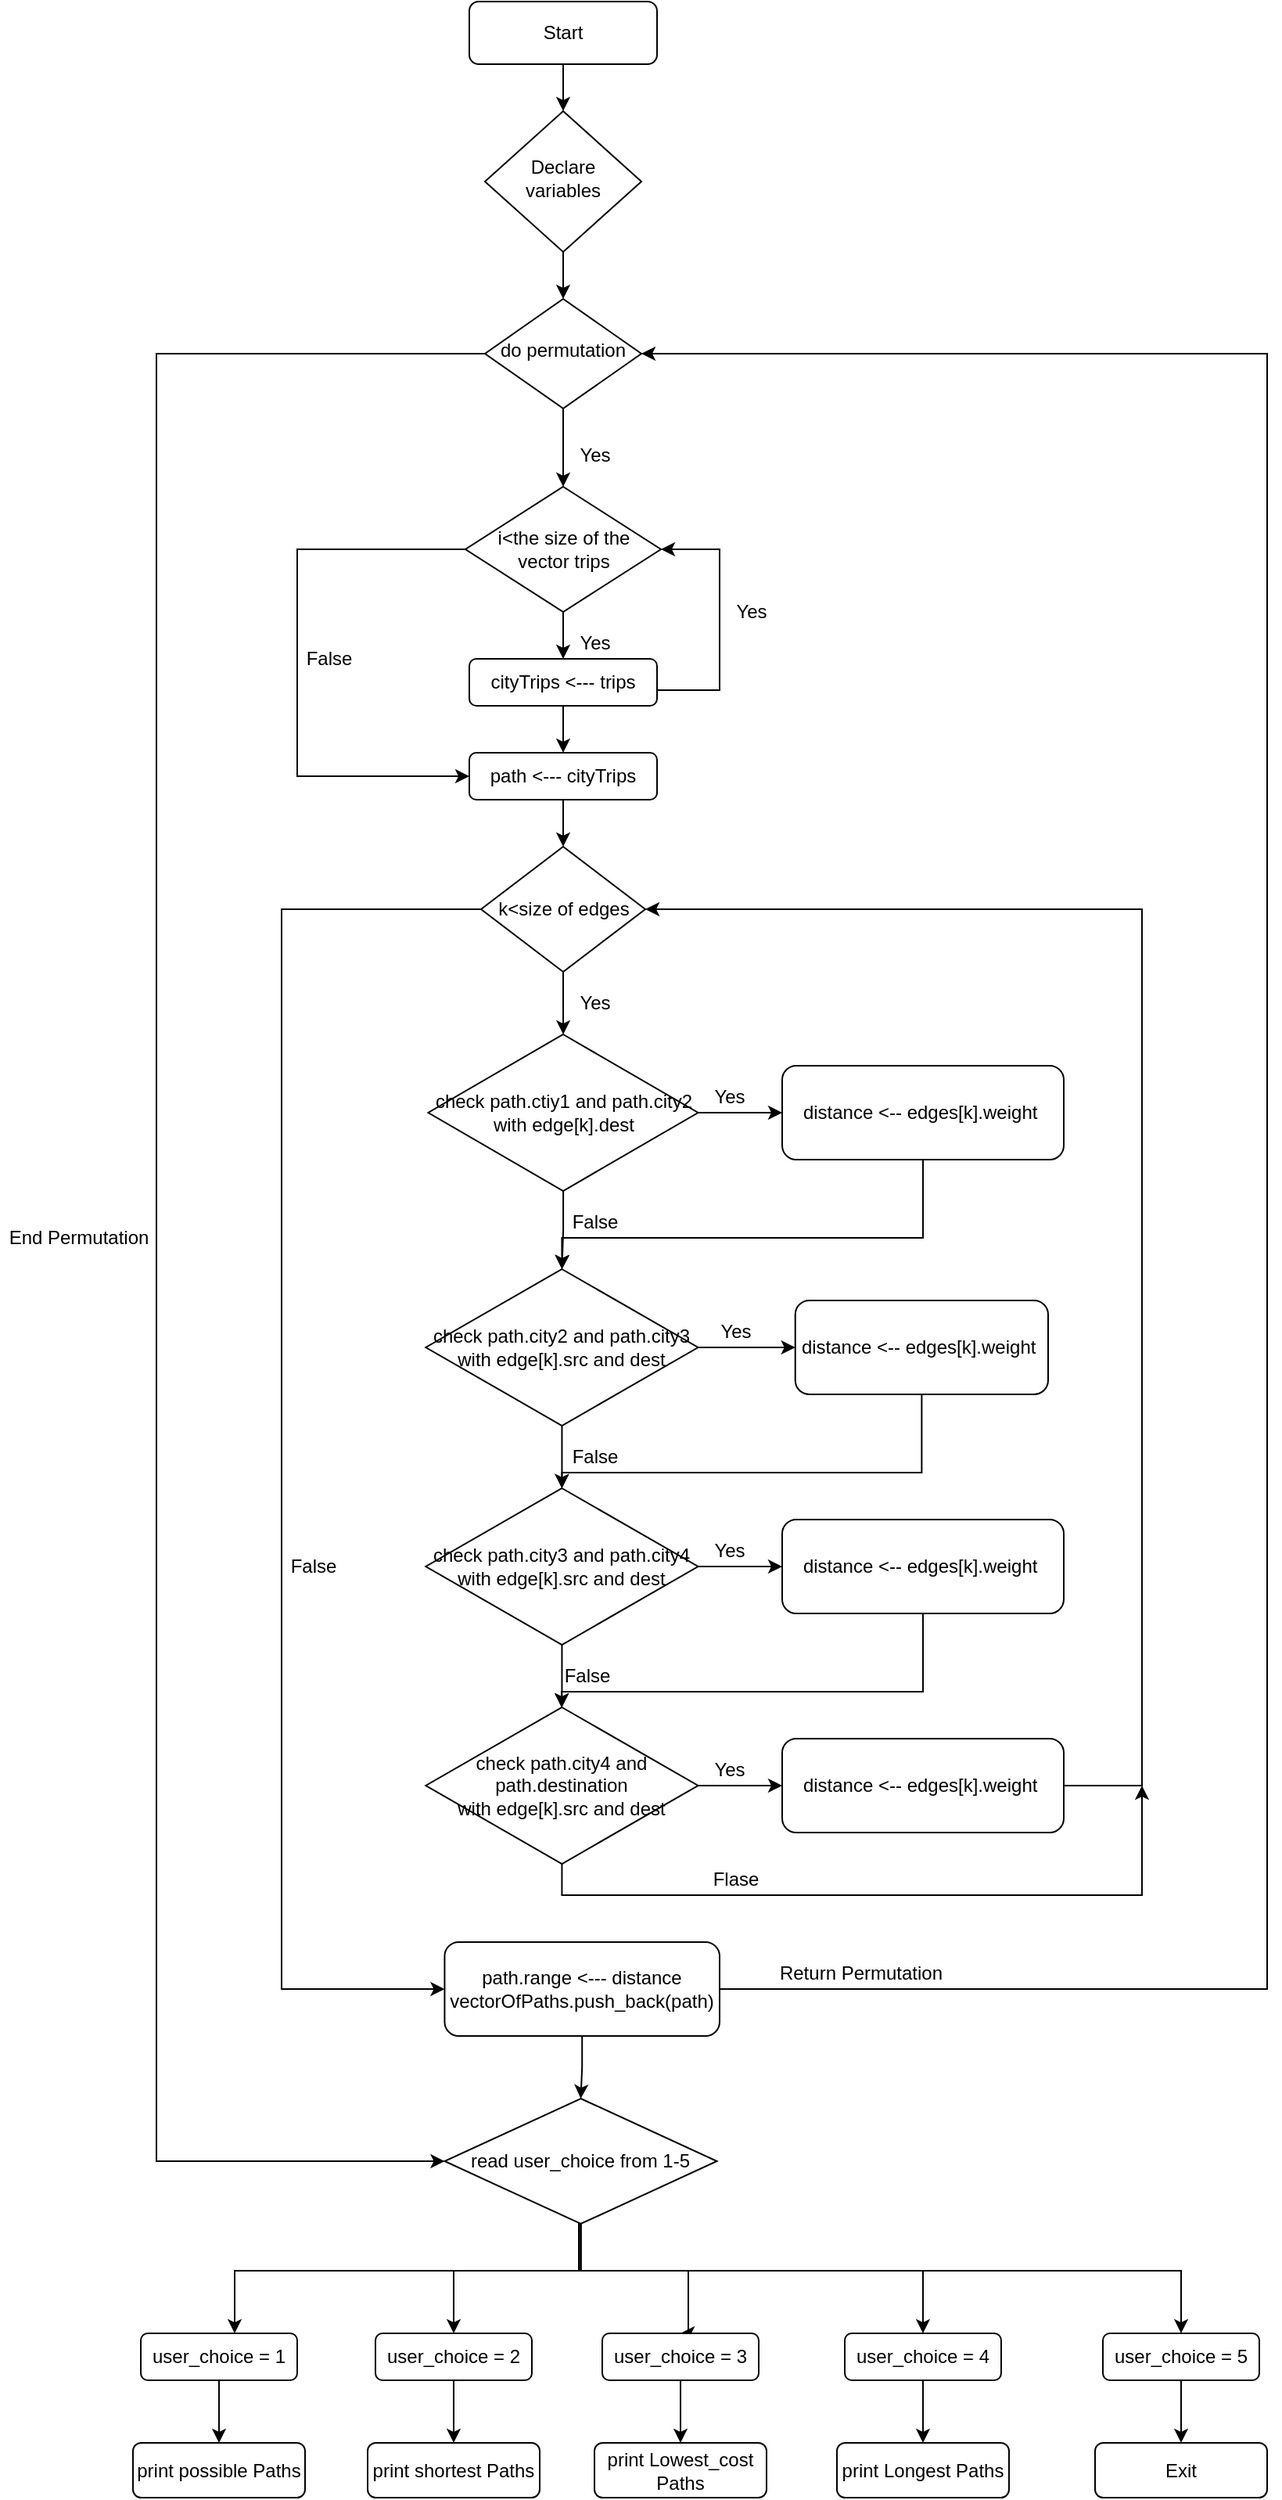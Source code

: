 <mxfile version="19.0.0" type="github">
  <diagram id="C5RBs43oDa-KdzZeNtuy" name="Page-1">
    <mxGraphModel dx="2863" dy="688" grid="1" gridSize="10" guides="1" tooltips="1" connect="1" arrows="1" fold="1" page="1" pageScale="1" pageWidth="1654" pageHeight="2336" math="0" shadow="0">
      <root>
        <mxCell id="WIyWlLk6GJQsqaUBKTNV-0" />
        <mxCell id="WIyWlLk6GJQsqaUBKTNV-1" parent="WIyWlLk6GJQsqaUBKTNV-0" />
        <mxCell id="gWwmhCXaa1j1dM9HE-X0-133" value="" style="edgeStyle=orthogonalEdgeStyle;rounded=0;orthogonalLoop=1;jettySize=auto;html=1;" edge="1" parent="WIyWlLk6GJQsqaUBKTNV-1" source="WIyWlLk6GJQsqaUBKTNV-3" target="WIyWlLk6GJQsqaUBKTNV-6">
          <mxGeometry relative="1" as="geometry" />
        </mxCell>
        <mxCell id="WIyWlLk6GJQsqaUBKTNV-3" value="Start" style="rounded=1;whiteSpace=wrap;html=1;fontSize=12;glass=0;strokeWidth=1;shadow=0;" parent="WIyWlLk6GJQsqaUBKTNV-1" vertex="1">
          <mxGeometry x="160" y="100" width="120" height="40" as="geometry" />
        </mxCell>
        <mxCell id="gWwmhCXaa1j1dM9HE-X0-2" value="" style="edgeStyle=orthogonalEdgeStyle;rounded=0;orthogonalLoop=1;jettySize=auto;html=1;" edge="1" parent="WIyWlLk6GJQsqaUBKTNV-1" source="WIyWlLk6GJQsqaUBKTNV-6" target="WIyWlLk6GJQsqaUBKTNV-10">
          <mxGeometry relative="1" as="geometry" />
        </mxCell>
        <mxCell id="WIyWlLk6GJQsqaUBKTNV-6" value="Declare variables" style="rhombus;whiteSpace=wrap;html=1;shadow=0;fontFamily=Helvetica;fontSize=12;align=center;strokeWidth=1;spacing=6;spacingTop=-4;" parent="WIyWlLk6GJQsqaUBKTNV-1" vertex="1">
          <mxGeometry x="170" y="170" width="100" height="90" as="geometry" />
        </mxCell>
        <mxCell id="gWwmhCXaa1j1dM9HE-X0-4" value="" style="edgeStyle=orthogonalEdgeStyle;rounded=0;orthogonalLoop=1;jettySize=auto;html=1;" edge="1" parent="WIyWlLk6GJQsqaUBKTNV-1" source="WIyWlLk6GJQsqaUBKTNV-10" target="gWwmhCXaa1j1dM9HE-X0-10">
          <mxGeometry relative="1" as="geometry">
            <mxPoint x="220" y="440" as="targetPoint" />
          </mxGeometry>
        </mxCell>
        <mxCell id="gWwmhCXaa1j1dM9HE-X0-96" style="edgeStyle=orthogonalEdgeStyle;rounded=0;orthogonalLoop=1;jettySize=auto;html=1;exitX=0;exitY=0.5;exitDx=0;exitDy=0;entryX=0;entryY=0.5;entryDx=0;entryDy=0;" edge="1" parent="WIyWlLk6GJQsqaUBKTNV-1" source="WIyWlLk6GJQsqaUBKTNV-10" target="gWwmhCXaa1j1dM9HE-X0-68">
          <mxGeometry relative="1" as="geometry">
            <Array as="points">
              <mxPoint x="-40" y="325" />
              <mxPoint x="-40" y="1480" />
            </Array>
          </mxGeometry>
        </mxCell>
        <mxCell id="WIyWlLk6GJQsqaUBKTNV-10" value="do permutation" style="rhombus;whiteSpace=wrap;html=1;shadow=0;fontFamily=Helvetica;fontSize=12;align=center;strokeWidth=1;spacing=6;spacingTop=-4;" parent="WIyWlLk6GJQsqaUBKTNV-1" vertex="1">
          <mxGeometry x="170" y="290" width="100" height="70" as="geometry" />
        </mxCell>
        <mxCell id="gWwmhCXaa1j1dM9HE-X0-5" value="Yes" style="text;html=1;align=center;verticalAlign=middle;resizable=0;points=[];autosize=1;strokeColor=none;fillColor=none;" vertex="1" parent="WIyWlLk6GJQsqaUBKTNV-1">
          <mxGeometry x="220" y="380" width="40" height="20" as="geometry" />
        </mxCell>
        <mxCell id="gWwmhCXaa1j1dM9HE-X0-18" value="" style="edgeStyle=orthogonalEdgeStyle;rounded=0;orthogonalLoop=1;jettySize=auto;html=1;" edge="1" parent="WIyWlLk6GJQsqaUBKTNV-1" source="gWwmhCXaa1j1dM9HE-X0-10" target="gWwmhCXaa1j1dM9HE-X0-17">
          <mxGeometry relative="1" as="geometry" />
        </mxCell>
        <mxCell id="gWwmhCXaa1j1dM9HE-X0-37" style="edgeStyle=orthogonalEdgeStyle;rounded=0;orthogonalLoop=1;jettySize=auto;html=1;exitX=0;exitY=0.5;exitDx=0;exitDy=0;entryX=0;entryY=0.5;entryDx=0;entryDy=0;" edge="1" parent="WIyWlLk6GJQsqaUBKTNV-1" source="gWwmhCXaa1j1dM9HE-X0-10" target="gWwmhCXaa1j1dM9HE-X0-19">
          <mxGeometry relative="1" as="geometry">
            <Array as="points">
              <mxPoint x="50" y="450" />
              <mxPoint x="50" y="595" />
            </Array>
          </mxGeometry>
        </mxCell>
        <mxCell id="gWwmhCXaa1j1dM9HE-X0-10" value="&lt;span style=&quot;&quot;&gt;i&amp;lt;the size of the &lt;br&gt;vector trips&lt;/span&gt;" style="rhombus;whiteSpace=wrap;html=1;" vertex="1" parent="WIyWlLk6GJQsqaUBKTNV-1">
          <mxGeometry x="157.5" y="410" width="125" height="80" as="geometry" />
        </mxCell>
        <mxCell id="gWwmhCXaa1j1dM9HE-X0-20" value="" style="edgeStyle=orthogonalEdgeStyle;rounded=0;orthogonalLoop=1;jettySize=auto;html=1;" edge="1" parent="WIyWlLk6GJQsqaUBKTNV-1" source="gWwmhCXaa1j1dM9HE-X0-17" target="gWwmhCXaa1j1dM9HE-X0-19">
          <mxGeometry relative="1" as="geometry" />
        </mxCell>
        <mxCell id="gWwmhCXaa1j1dM9HE-X0-47" style="edgeStyle=orthogonalEdgeStyle;rounded=0;orthogonalLoop=1;jettySize=auto;html=1;entryX=1;entryY=0.5;entryDx=0;entryDy=0;" edge="1" parent="WIyWlLk6GJQsqaUBKTNV-1" source="gWwmhCXaa1j1dM9HE-X0-17" target="gWwmhCXaa1j1dM9HE-X0-10">
          <mxGeometry relative="1" as="geometry">
            <Array as="points">
              <mxPoint x="320" y="540" />
              <mxPoint x="320" y="450" />
            </Array>
          </mxGeometry>
        </mxCell>
        <mxCell id="gWwmhCXaa1j1dM9HE-X0-17" value="&lt;span style=&quot;&quot;&gt;cityTrips &amp;lt;--- trips&lt;/span&gt;" style="rounded=1;whiteSpace=wrap;html=1;" vertex="1" parent="WIyWlLk6GJQsqaUBKTNV-1">
          <mxGeometry x="160" y="520" width="120" height="30" as="geometry" />
        </mxCell>
        <mxCell id="gWwmhCXaa1j1dM9HE-X0-34" value="" style="edgeStyle=orthogonalEdgeStyle;rounded=0;orthogonalLoop=1;jettySize=auto;html=1;" edge="1" parent="WIyWlLk6GJQsqaUBKTNV-1" source="gWwmhCXaa1j1dM9HE-X0-19" target="gWwmhCXaa1j1dM9HE-X0-32">
          <mxGeometry relative="1" as="geometry" />
        </mxCell>
        <mxCell id="gWwmhCXaa1j1dM9HE-X0-19" value="path &amp;lt;--- cityTrips" style="rounded=1;whiteSpace=wrap;html=1;" vertex="1" parent="WIyWlLk6GJQsqaUBKTNV-1">
          <mxGeometry x="160" y="580" width="120" height="30" as="geometry" />
        </mxCell>
        <mxCell id="gWwmhCXaa1j1dM9HE-X0-41" value="" style="edgeStyle=orthogonalEdgeStyle;rounded=0;orthogonalLoop=1;jettySize=auto;html=1;" edge="1" parent="WIyWlLk6GJQsqaUBKTNV-1" source="gWwmhCXaa1j1dM9HE-X0-32" target="gWwmhCXaa1j1dM9HE-X0-40">
          <mxGeometry relative="1" as="geometry" />
        </mxCell>
        <mxCell id="gWwmhCXaa1j1dM9HE-X0-91" style="edgeStyle=orthogonalEdgeStyle;rounded=0;orthogonalLoop=1;jettySize=auto;html=1;entryX=0;entryY=0.5;entryDx=0;entryDy=0;" edge="1" parent="WIyWlLk6GJQsqaUBKTNV-1" source="gWwmhCXaa1j1dM9HE-X0-32" target="gWwmhCXaa1j1dM9HE-X0-74">
          <mxGeometry relative="1" as="geometry">
            <Array as="points">
              <mxPoint x="40" y="680" />
              <mxPoint x="40" y="1370" />
            </Array>
          </mxGeometry>
        </mxCell>
        <mxCell id="gWwmhCXaa1j1dM9HE-X0-32" value="k&amp;lt;size of edges" style="rhombus;whiteSpace=wrap;html=1;" vertex="1" parent="WIyWlLk6GJQsqaUBKTNV-1">
          <mxGeometry x="167.5" y="640" width="105" height="80" as="geometry" />
        </mxCell>
        <mxCell id="gWwmhCXaa1j1dM9HE-X0-38" value="False" style="text;html=1;align=center;verticalAlign=middle;resizable=0;points=[];autosize=1;strokeColor=none;fillColor=none;" vertex="1" parent="WIyWlLk6GJQsqaUBKTNV-1">
          <mxGeometry x="50" y="510" width="40" height="20" as="geometry" />
        </mxCell>
        <mxCell id="gWwmhCXaa1j1dM9HE-X0-39" value="Yes" style="text;html=1;align=center;verticalAlign=middle;resizable=0;points=[];autosize=1;strokeColor=none;fillColor=none;" vertex="1" parent="WIyWlLk6GJQsqaUBKTNV-1">
          <mxGeometry x="220" y="500" width="40" height="20" as="geometry" />
        </mxCell>
        <mxCell id="gWwmhCXaa1j1dM9HE-X0-43" value="" style="edgeStyle=orthogonalEdgeStyle;rounded=0;orthogonalLoop=1;jettySize=auto;html=1;" edge="1" parent="WIyWlLk6GJQsqaUBKTNV-1" source="gWwmhCXaa1j1dM9HE-X0-40" target="gWwmhCXaa1j1dM9HE-X0-42">
          <mxGeometry relative="1" as="geometry" />
        </mxCell>
        <mxCell id="gWwmhCXaa1j1dM9HE-X0-50" value="" style="edgeStyle=orthogonalEdgeStyle;rounded=0;orthogonalLoop=1;jettySize=auto;html=1;" edge="1" parent="WIyWlLk6GJQsqaUBKTNV-1" source="gWwmhCXaa1j1dM9HE-X0-40" target="gWwmhCXaa1j1dM9HE-X0-49">
          <mxGeometry relative="1" as="geometry" />
        </mxCell>
        <mxCell id="gWwmhCXaa1j1dM9HE-X0-40" value="check path.ctiy1 and path.city2&lt;br&gt;with edge[k].dest" style="rhombus;whiteSpace=wrap;html=1;" vertex="1" parent="WIyWlLk6GJQsqaUBKTNV-1">
          <mxGeometry x="133.75" y="760" width="172.5" height="100" as="geometry" />
        </mxCell>
        <mxCell id="gWwmhCXaa1j1dM9HE-X0-85" style="edgeStyle=orthogonalEdgeStyle;rounded=0;orthogonalLoop=1;jettySize=auto;html=1;entryX=0.5;entryY=0;entryDx=0;entryDy=0;" edge="1" parent="WIyWlLk6GJQsqaUBKTNV-1" source="gWwmhCXaa1j1dM9HE-X0-42" target="gWwmhCXaa1j1dM9HE-X0-49">
          <mxGeometry relative="1" as="geometry">
            <Array as="points">
              <mxPoint x="450" y="890" />
              <mxPoint x="219" y="890" />
            </Array>
          </mxGeometry>
        </mxCell>
        <mxCell id="gWwmhCXaa1j1dM9HE-X0-42" value="distance &amp;lt;--&amp;nbsp;edges[k].weight&amp;nbsp;" style="rounded=1;whiteSpace=wrap;html=1;" vertex="1" parent="WIyWlLk6GJQsqaUBKTNV-1">
          <mxGeometry x="360" y="780" width="180" height="60" as="geometry" />
        </mxCell>
        <mxCell id="gWwmhCXaa1j1dM9HE-X0-48" value="Yes" style="text;html=1;align=center;verticalAlign=middle;resizable=0;points=[];autosize=1;strokeColor=none;fillColor=none;" vertex="1" parent="WIyWlLk6GJQsqaUBKTNV-1">
          <mxGeometry x="320" y="480" width="40" height="20" as="geometry" />
        </mxCell>
        <mxCell id="gWwmhCXaa1j1dM9HE-X0-52" value="" style="edgeStyle=orthogonalEdgeStyle;rounded=0;orthogonalLoop=1;jettySize=auto;html=1;" edge="1" parent="WIyWlLk6GJQsqaUBKTNV-1" source="gWwmhCXaa1j1dM9HE-X0-49" target="gWwmhCXaa1j1dM9HE-X0-51">
          <mxGeometry relative="1" as="geometry" />
        </mxCell>
        <mxCell id="gWwmhCXaa1j1dM9HE-X0-57" value="" style="edgeStyle=orthogonalEdgeStyle;rounded=0;orthogonalLoop=1;jettySize=auto;html=1;" edge="1" parent="WIyWlLk6GJQsqaUBKTNV-1" source="gWwmhCXaa1j1dM9HE-X0-49" target="gWwmhCXaa1j1dM9HE-X0-56">
          <mxGeometry relative="1" as="geometry" />
        </mxCell>
        <mxCell id="gWwmhCXaa1j1dM9HE-X0-49" value="check path.city2 and path.city3&lt;br&gt;with edge[k].src and dest" style="rhombus;whiteSpace=wrap;html=1;" vertex="1" parent="WIyWlLk6GJQsqaUBKTNV-1">
          <mxGeometry x="132.19" y="910" width="174.06" height="100" as="geometry" />
        </mxCell>
        <mxCell id="gWwmhCXaa1j1dM9HE-X0-86" style="edgeStyle=orthogonalEdgeStyle;rounded=0;orthogonalLoop=1;jettySize=auto;html=1;entryX=0.5;entryY=0;entryDx=0;entryDy=0;" edge="1" parent="WIyWlLk6GJQsqaUBKTNV-1" source="gWwmhCXaa1j1dM9HE-X0-51" target="gWwmhCXaa1j1dM9HE-X0-56">
          <mxGeometry relative="1" as="geometry">
            <Array as="points">
              <mxPoint x="449" y="1040" />
              <mxPoint x="219" y="1040" />
            </Array>
          </mxGeometry>
        </mxCell>
        <mxCell id="gWwmhCXaa1j1dM9HE-X0-51" value="&lt;span style=&quot;&quot;&gt;distance &amp;lt;--&amp;nbsp;edges[k].weight&amp;nbsp;&lt;/span&gt;" style="rounded=1;whiteSpace=wrap;html=1;" vertex="1" parent="WIyWlLk6GJQsqaUBKTNV-1">
          <mxGeometry x="368.36" y="930" width="161.64" height="60" as="geometry" />
        </mxCell>
        <mxCell id="gWwmhCXaa1j1dM9HE-X0-54" value="Yes" style="text;html=1;align=center;verticalAlign=middle;resizable=0;points=[];autosize=1;strokeColor=none;fillColor=none;" vertex="1" parent="WIyWlLk6GJQsqaUBKTNV-1">
          <mxGeometry x="306.25" y="790" width="40" height="20" as="geometry" />
        </mxCell>
        <mxCell id="gWwmhCXaa1j1dM9HE-X0-55" value="Yes" style="text;html=1;align=center;verticalAlign=middle;resizable=0;points=[];autosize=1;strokeColor=none;fillColor=none;" vertex="1" parent="WIyWlLk6GJQsqaUBKTNV-1">
          <mxGeometry x="310" y="940" width="40" height="20" as="geometry" />
        </mxCell>
        <mxCell id="gWwmhCXaa1j1dM9HE-X0-61" value="" style="edgeStyle=orthogonalEdgeStyle;rounded=0;orthogonalLoop=1;jettySize=auto;html=1;" edge="1" parent="WIyWlLk6GJQsqaUBKTNV-1" source="gWwmhCXaa1j1dM9HE-X0-56" target="gWwmhCXaa1j1dM9HE-X0-60">
          <mxGeometry relative="1" as="geometry" />
        </mxCell>
        <mxCell id="gWwmhCXaa1j1dM9HE-X0-64" value="" style="edgeStyle=orthogonalEdgeStyle;rounded=0;orthogonalLoop=1;jettySize=auto;html=1;" edge="1" parent="WIyWlLk6GJQsqaUBKTNV-1" source="gWwmhCXaa1j1dM9HE-X0-56" target="gWwmhCXaa1j1dM9HE-X0-63">
          <mxGeometry relative="1" as="geometry" />
        </mxCell>
        <mxCell id="gWwmhCXaa1j1dM9HE-X0-56" value="check path.city3 and path.city4&lt;br&gt;with edge[k].src and dest" style="rhombus;whiteSpace=wrap;html=1;" vertex="1" parent="WIyWlLk6GJQsqaUBKTNV-1">
          <mxGeometry x="132.19" y="1050" width="174.06" height="100" as="geometry" />
        </mxCell>
        <mxCell id="gWwmhCXaa1j1dM9HE-X0-89" style="edgeStyle=orthogonalEdgeStyle;rounded=0;orthogonalLoop=1;jettySize=auto;html=1;" edge="1" parent="WIyWlLk6GJQsqaUBKTNV-1" source="gWwmhCXaa1j1dM9HE-X0-60" target="gWwmhCXaa1j1dM9HE-X0-63">
          <mxGeometry relative="1" as="geometry">
            <Array as="points">
              <mxPoint x="450" y="1180" />
              <mxPoint x="219" y="1180" />
            </Array>
          </mxGeometry>
        </mxCell>
        <mxCell id="gWwmhCXaa1j1dM9HE-X0-60" value="&lt;span style=&quot;&quot;&gt;distance &amp;lt;--&amp;nbsp;edges[k].weight&amp;nbsp;&lt;/span&gt;" style="rounded=1;whiteSpace=wrap;html=1;" vertex="1" parent="WIyWlLk6GJQsqaUBKTNV-1">
          <mxGeometry x="360" y="1070" width="180" height="60" as="geometry" />
        </mxCell>
        <mxCell id="gWwmhCXaa1j1dM9HE-X0-62" value="Yes" style="text;html=1;align=center;verticalAlign=middle;resizable=0;points=[];autosize=1;strokeColor=none;fillColor=none;" vertex="1" parent="WIyWlLk6GJQsqaUBKTNV-1">
          <mxGeometry x="306.25" y="1080" width="40" height="20" as="geometry" />
        </mxCell>
        <mxCell id="gWwmhCXaa1j1dM9HE-X0-66" value="" style="edgeStyle=orthogonalEdgeStyle;rounded=0;orthogonalLoop=1;jettySize=auto;html=1;" edge="1" parent="WIyWlLk6GJQsqaUBKTNV-1" source="gWwmhCXaa1j1dM9HE-X0-63" target="gWwmhCXaa1j1dM9HE-X0-65">
          <mxGeometry relative="1" as="geometry" />
        </mxCell>
        <mxCell id="gWwmhCXaa1j1dM9HE-X0-129" style="edgeStyle=orthogonalEdgeStyle;rounded=0;orthogonalLoop=1;jettySize=auto;html=1;exitX=0.5;exitY=1;exitDx=0;exitDy=0;" edge="1" parent="WIyWlLk6GJQsqaUBKTNV-1" source="gWwmhCXaa1j1dM9HE-X0-63">
          <mxGeometry relative="1" as="geometry">
            <mxPoint x="590" y="1240" as="targetPoint" />
            <Array as="points">
              <mxPoint x="219" y="1310" />
              <mxPoint x="590" y="1310" />
            </Array>
          </mxGeometry>
        </mxCell>
        <mxCell id="gWwmhCXaa1j1dM9HE-X0-63" value="check path.city4 and path.destination&lt;br&gt;with edge[k].src and dest" style="rhombus;whiteSpace=wrap;html=1;" vertex="1" parent="WIyWlLk6GJQsqaUBKTNV-1">
          <mxGeometry x="132.19" y="1190" width="174.06" height="100" as="geometry" />
        </mxCell>
        <mxCell id="gWwmhCXaa1j1dM9HE-X0-90" style="edgeStyle=orthogonalEdgeStyle;rounded=0;orthogonalLoop=1;jettySize=auto;html=1;entryX=1;entryY=0.5;entryDx=0;entryDy=0;" edge="1" parent="WIyWlLk6GJQsqaUBKTNV-1" source="gWwmhCXaa1j1dM9HE-X0-65" target="gWwmhCXaa1j1dM9HE-X0-32">
          <mxGeometry relative="1" as="geometry">
            <Array as="points">
              <mxPoint x="590" y="1240" />
              <mxPoint x="590" y="680" />
            </Array>
          </mxGeometry>
        </mxCell>
        <mxCell id="gWwmhCXaa1j1dM9HE-X0-65" value="&lt;span style=&quot;&quot;&gt;distance &amp;lt;--&amp;nbsp;edges[k].weight&amp;nbsp;&lt;/span&gt;" style="rounded=1;whiteSpace=wrap;html=1;" vertex="1" parent="WIyWlLk6GJQsqaUBKTNV-1">
          <mxGeometry x="360" y="1210" width="180" height="60" as="geometry" />
        </mxCell>
        <mxCell id="gWwmhCXaa1j1dM9HE-X0-67" value="Yes" style="text;html=1;align=center;verticalAlign=middle;resizable=0;points=[];autosize=1;strokeColor=none;fillColor=none;" vertex="1" parent="WIyWlLk6GJQsqaUBKTNV-1">
          <mxGeometry x="306.25" y="1220" width="40" height="20" as="geometry" />
        </mxCell>
        <mxCell id="gWwmhCXaa1j1dM9HE-X0-100" style="edgeStyle=orthogonalEdgeStyle;rounded=0;orthogonalLoop=1;jettySize=auto;html=1;" edge="1" parent="WIyWlLk6GJQsqaUBKTNV-1" source="gWwmhCXaa1j1dM9HE-X0-68">
          <mxGeometry relative="1" as="geometry">
            <mxPoint x="10" y="1590" as="targetPoint" />
            <Array as="points">
              <mxPoint x="231" y="1550" />
              <mxPoint x="10" y="1550" />
            </Array>
          </mxGeometry>
        </mxCell>
        <mxCell id="gWwmhCXaa1j1dM9HE-X0-107" style="edgeStyle=orthogonalEdgeStyle;rounded=0;orthogonalLoop=1;jettySize=auto;html=1;entryX=0.5;entryY=0;entryDx=0;entryDy=0;" edge="1" parent="WIyWlLk6GJQsqaUBKTNV-1" source="gWwmhCXaa1j1dM9HE-X0-68" target="gWwmhCXaa1j1dM9HE-X0-104">
          <mxGeometry relative="1" as="geometry">
            <Array as="points">
              <mxPoint x="230" y="1550" />
              <mxPoint x="150" y="1550" />
            </Array>
          </mxGeometry>
        </mxCell>
        <mxCell id="gWwmhCXaa1j1dM9HE-X0-113" style="edgeStyle=orthogonalEdgeStyle;rounded=0;orthogonalLoop=1;jettySize=auto;html=1;entryX=0.5;entryY=0;entryDx=0;entryDy=0;" edge="1" parent="WIyWlLk6GJQsqaUBKTNV-1" source="gWwmhCXaa1j1dM9HE-X0-68" target="gWwmhCXaa1j1dM9HE-X0-110">
          <mxGeometry relative="1" as="geometry">
            <Array as="points">
              <mxPoint x="231" y="1550" />
              <mxPoint x="300" y="1550" />
              <mxPoint x="300" y="1590" />
            </Array>
          </mxGeometry>
        </mxCell>
        <mxCell id="gWwmhCXaa1j1dM9HE-X0-116" style="edgeStyle=orthogonalEdgeStyle;rounded=0;orthogonalLoop=1;jettySize=auto;html=1;entryX=0.5;entryY=0;entryDx=0;entryDy=0;" edge="1" parent="WIyWlLk6GJQsqaUBKTNV-1" source="gWwmhCXaa1j1dM9HE-X0-68" target="gWwmhCXaa1j1dM9HE-X0-115">
          <mxGeometry relative="1" as="geometry">
            <Array as="points">
              <mxPoint x="231" y="1550" />
              <mxPoint x="450" y="1550" />
            </Array>
          </mxGeometry>
        </mxCell>
        <mxCell id="gWwmhCXaa1j1dM9HE-X0-120" style="edgeStyle=orthogonalEdgeStyle;rounded=0;orthogonalLoop=1;jettySize=auto;html=1;entryX=0.5;entryY=0;entryDx=0;entryDy=0;" edge="1" parent="WIyWlLk6GJQsqaUBKTNV-1" source="gWwmhCXaa1j1dM9HE-X0-68" target="gWwmhCXaa1j1dM9HE-X0-119">
          <mxGeometry relative="1" as="geometry">
            <Array as="points">
              <mxPoint x="230" y="1550" />
              <mxPoint x="615" y="1550" />
            </Array>
          </mxGeometry>
        </mxCell>
        <mxCell id="gWwmhCXaa1j1dM9HE-X0-68" value="read user_choice from 1-5" style="rhombus;whiteSpace=wrap;html=1;" vertex="1" parent="WIyWlLk6GJQsqaUBKTNV-1">
          <mxGeometry x="144.22" y="1440" width="174.06" height="80" as="geometry" />
        </mxCell>
        <mxCell id="gWwmhCXaa1j1dM9HE-X0-73" value="False" style="text;html=1;align=center;verticalAlign=middle;resizable=0;points=[];autosize=1;strokeColor=none;fillColor=none;" vertex="1" parent="WIyWlLk6GJQsqaUBKTNV-1">
          <mxGeometry x="40" y="1090" width="40" height="20" as="geometry" />
        </mxCell>
        <mxCell id="gWwmhCXaa1j1dM9HE-X0-94" style="edgeStyle=orthogonalEdgeStyle;rounded=0;orthogonalLoop=1;jettySize=auto;html=1;entryX=1;entryY=0.5;entryDx=0;entryDy=0;" edge="1" parent="WIyWlLk6GJQsqaUBKTNV-1" source="gWwmhCXaa1j1dM9HE-X0-74" target="WIyWlLk6GJQsqaUBKTNV-10">
          <mxGeometry relative="1" as="geometry">
            <Array as="points">
              <mxPoint x="670" y="1370" />
              <mxPoint x="670" y="325" />
            </Array>
          </mxGeometry>
        </mxCell>
        <mxCell id="gWwmhCXaa1j1dM9HE-X0-131" value="" style="edgeStyle=orthogonalEdgeStyle;rounded=0;orthogonalLoop=1;jettySize=auto;html=1;" edge="1" parent="WIyWlLk6GJQsqaUBKTNV-1" source="gWwmhCXaa1j1dM9HE-X0-74" target="gWwmhCXaa1j1dM9HE-X0-68">
          <mxGeometry relative="1" as="geometry" />
        </mxCell>
        <mxCell id="gWwmhCXaa1j1dM9HE-X0-74" value="path.range &amp;lt;--- distance&lt;br&gt;vectorOfPaths.push_back(path)" style="rounded=1;whiteSpace=wrap;html=1;" vertex="1" parent="WIyWlLk6GJQsqaUBKTNV-1">
          <mxGeometry x="144.22" y="1340" width="175.78" height="60" as="geometry" />
        </mxCell>
        <mxCell id="gWwmhCXaa1j1dM9HE-X0-80" value="Yes" style="text;html=1;align=center;verticalAlign=middle;resizable=0;points=[];autosize=1;strokeColor=none;fillColor=none;" vertex="1" parent="WIyWlLk6GJQsqaUBKTNV-1">
          <mxGeometry x="220" y="730" width="40" height="20" as="geometry" />
        </mxCell>
        <mxCell id="gWwmhCXaa1j1dM9HE-X0-81" value="False" style="text;html=1;align=center;verticalAlign=middle;resizable=0;points=[];autosize=1;strokeColor=none;fillColor=none;" vertex="1" parent="WIyWlLk6GJQsqaUBKTNV-1">
          <mxGeometry x="220" y="870" width="40" height="20" as="geometry" />
        </mxCell>
        <mxCell id="gWwmhCXaa1j1dM9HE-X0-82" value="False" style="text;html=1;align=center;verticalAlign=middle;resizable=0;points=[];autosize=1;strokeColor=none;fillColor=none;" vertex="1" parent="WIyWlLk6GJQsqaUBKTNV-1">
          <mxGeometry x="220" y="1020" width="40" height="20" as="geometry" />
        </mxCell>
        <mxCell id="gWwmhCXaa1j1dM9HE-X0-83" value="False" style="text;html=1;align=center;verticalAlign=middle;resizable=0;points=[];autosize=1;strokeColor=none;fillColor=none;" vertex="1" parent="WIyWlLk6GJQsqaUBKTNV-1">
          <mxGeometry x="215" y="1160" width="40" height="20" as="geometry" />
        </mxCell>
        <mxCell id="gWwmhCXaa1j1dM9HE-X0-93" value="Flase" style="text;html=1;align=center;verticalAlign=middle;resizable=0;points=[];autosize=1;strokeColor=none;fillColor=none;" vertex="1" parent="WIyWlLk6GJQsqaUBKTNV-1">
          <mxGeometry x="310" y="1290" width="40" height="20" as="geometry" />
        </mxCell>
        <mxCell id="gWwmhCXaa1j1dM9HE-X0-97" value="End Permutation" style="text;html=1;align=center;verticalAlign=middle;resizable=0;points=[];autosize=1;strokeColor=none;fillColor=none;" vertex="1" parent="WIyWlLk6GJQsqaUBKTNV-1">
          <mxGeometry x="-140" y="880" width="100" height="20" as="geometry" />
        </mxCell>
        <mxCell id="gWwmhCXaa1j1dM9HE-X0-103" value="" style="edgeStyle=orthogonalEdgeStyle;rounded=0;orthogonalLoop=1;jettySize=auto;html=1;" edge="1" parent="WIyWlLk6GJQsqaUBKTNV-1" source="gWwmhCXaa1j1dM9HE-X0-101" target="gWwmhCXaa1j1dM9HE-X0-102">
          <mxGeometry relative="1" as="geometry" />
        </mxCell>
        <mxCell id="gWwmhCXaa1j1dM9HE-X0-101" value="user_choice = 1" style="rounded=1;whiteSpace=wrap;html=1;" vertex="1" parent="WIyWlLk6GJQsqaUBKTNV-1">
          <mxGeometry x="-50" y="1590" width="100" height="30" as="geometry" />
        </mxCell>
        <mxCell id="gWwmhCXaa1j1dM9HE-X0-102" value="print possible Paths" style="rounded=1;whiteSpace=wrap;html=1;" vertex="1" parent="WIyWlLk6GJQsqaUBKTNV-1">
          <mxGeometry x="-55" y="1660" width="110" height="35" as="geometry" />
        </mxCell>
        <mxCell id="gWwmhCXaa1j1dM9HE-X0-128" value="" style="edgeStyle=orthogonalEdgeStyle;rounded=0;orthogonalLoop=1;jettySize=auto;html=1;" edge="1" parent="WIyWlLk6GJQsqaUBKTNV-1" source="gWwmhCXaa1j1dM9HE-X0-104" target="gWwmhCXaa1j1dM9HE-X0-106">
          <mxGeometry relative="1" as="geometry" />
        </mxCell>
        <mxCell id="gWwmhCXaa1j1dM9HE-X0-104" value="user_choice = 2" style="rounded=1;whiteSpace=wrap;html=1;" vertex="1" parent="WIyWlLk6GJQsqaUBKTNV-1">
          <mxGeometry x="100" y="1590" width="100" height="30" as="geometry" />
        </mxCell>
        <mxCell id="gWwmhCXaa1j1dM9HE-X0-106" value="print shortest Paths" style="rounded=1;whiteSpace=wrap;html=1;" vertex="1" parent="WIyWlLk6GJQsqaUBKTNV-1">
          <mxGeometry x="95" y="1660" width="110" height="35" as="geometry" />
        </mxCell>
        <mxCell id="gWwmhCXaa1j1dM9HE-X0-114" value="" style="edgeStyle=orthogonalEdgeStyle;rounded=0;orthogonalLoop=1;jettySize=auto;html=1;" edge="1" parent="WIyWlLk6GJQsqaUBKTNV-1" source="gWwmhCXaa1j1dM9HE-X0-110" target="gWwmhCXaa1j1dM9HE-X0-111">
          <mxGeometry relative="1" as="geometry" />
        </mxCell>
        <mxCell id="gWwmhCXaa1j1dM9HE-X0-110" value="user_choice = 3" style="rounded=1;whiteSpace=wrap;html=1;" vertex="1" parent="WIyWlLk6GJQsqaUBKTNV-1">
          <mxGeometry x="245" y="1590" width="100" height="30" as="geometry" />
        </mxCell>
        <mxCell id="gWwmhCXaa1j1dM9HE-X0-111" value="print Lowest_cost Paths" style="rounded=1;whiteSpace=wrap;html=1;" vertex="1" parent="WIyWlLk6GJQsqaUBKTNV-1">
          <mxGeometry x="240" y="1660" width="110" height="35" as="geometry" />
        </mxCell>
        <mxCell id="gWwmhCXaa1j1dM9HE-X0-118" value="" style="edgeStyle=orthogonalEdgeStyle;rounded=0;orthogonalLoop=1;jettySize=auto;html=1;" edge="1" parent="WIyWlLk6GJQsqaUBKTNV-1" source="gWwmhCXaa1j1dM9HE-X0-115" target="gWwmhCXaa1j1dM9HE-X0-117">
          <mxGeometry relative="1" as="geometry" />
        </mxCell>
        <mxCell id="gWwmhCXaa1j1dM9HE-X0-115" value="user_choice = 4" style="rounded=1;whiteSpace=wrap;html=1;" vertex="1" parent="WIyWlLk6GJQsqaUBKTNV-1">
          <mxGeometry x="400" y="1590" width="100" height="30" as="geometry" />
        </mxCell>
        <mxCell id="gWwmhCXaa1j1dM9HE-X0-117" value="print Longest Paths" style="rounded=1;whiteSpace=wrap;html=1;" vertex="1" parent="WIyWlLk6GJQsqaUBKTNV-1">
          <mxGeometry x="395" y="1660" width="110" height="35" as="geometry" />
        </mxCell>
        <mxCell id="gWwmhCXaa1j1dM9HE-X0-123" value="" style="edgeStyle=orthogonalEdgeStyle;rounded=0;orthogonalLoop=1;jettySize=auto;html=1;" edge="1" parent="WIyWlLk6GJQsqaUBKTNV-1" source="gWwmhCXaa1j1dM9HE-X0-119" target="gWwmhCXaa1j1dM9HE-X0-121">
          <mxGeometry relative="1" as="geometry" />
        </mxCell>
        <mxCell id="gWwmhCXaa1j1dM9HE-X0-119" value="user_choice = 5" style="rounded=1;whiteSpace=wrap;html=1;" vertex="1" parent="WIyWlLk6GJQsqaUBKTNV-1">
          <mxGeometry x="565" y="1590" width="100" height="30" as="geometry" />
        </mxCell>
        <mxCell id="gWwmhCXaa1j1dM9HE-X0-121" value="Exit" style="rounded=1;whiteSpace=wrap;html=1;" vertex="1" parent="WIyWlLk6GJQsqaUBKTNV-1">
          <mxGeometry x="560" y="1660" width="110" height="35" as="geometry" />
        </mxCell>
        <mxCell id="gWwmhCXaa1j1dM9HE-X0-130" value="Return Permutation" style="text;html=1;align=center;verticalAlign=middle;resizable=0;points=[];autosize=1;strokeColor=none;fillColor=none;" vertex="1" parent="WIyWlLk6GJQsqaUBKTNV-1">
          <mxGeometry x="350" y="1350" width="120" height="20" as="geometry" />
        </mxCell>
      </root>
    </mxGraphModel>
  </diagram>
</mxfile>
